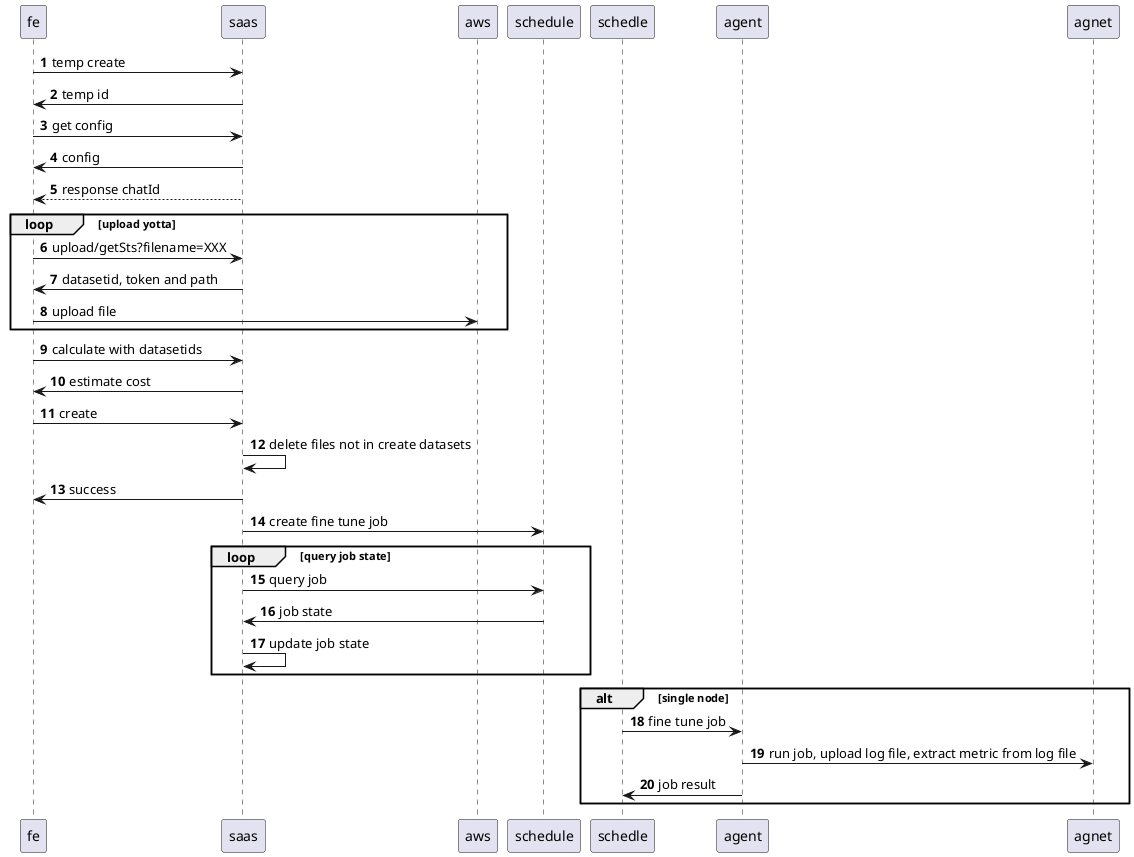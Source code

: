 @startuml
autonumber
fe -> saas: temp create
saas -> fe: temp id
fe -> saas: get config
saas -> fe: config
fe <-- saas: response chatId
loop upload yotta
 fe -> saas: upload/getSts?filename=XXX
 saas -> fe: datasetid, token and path
 fe -> aws: upload file
end

fe -> saas: calculate with datasetids
fe <- saas: estimate cost

fe -> saas: create
saas -> saas: delete files not in create datasets
fe <- saas: success

saas -> schedule: create fine tune job
loop query job state
  saas -> schedule: query job
  saas <- schedule: job state
  saas -> saas: update job state
end

alt single node
schedle -> agent: fine tune job 
agent -> agnet: run job, upload log file, extract metric from log file
schedle <- agent: job result
end
@enduml